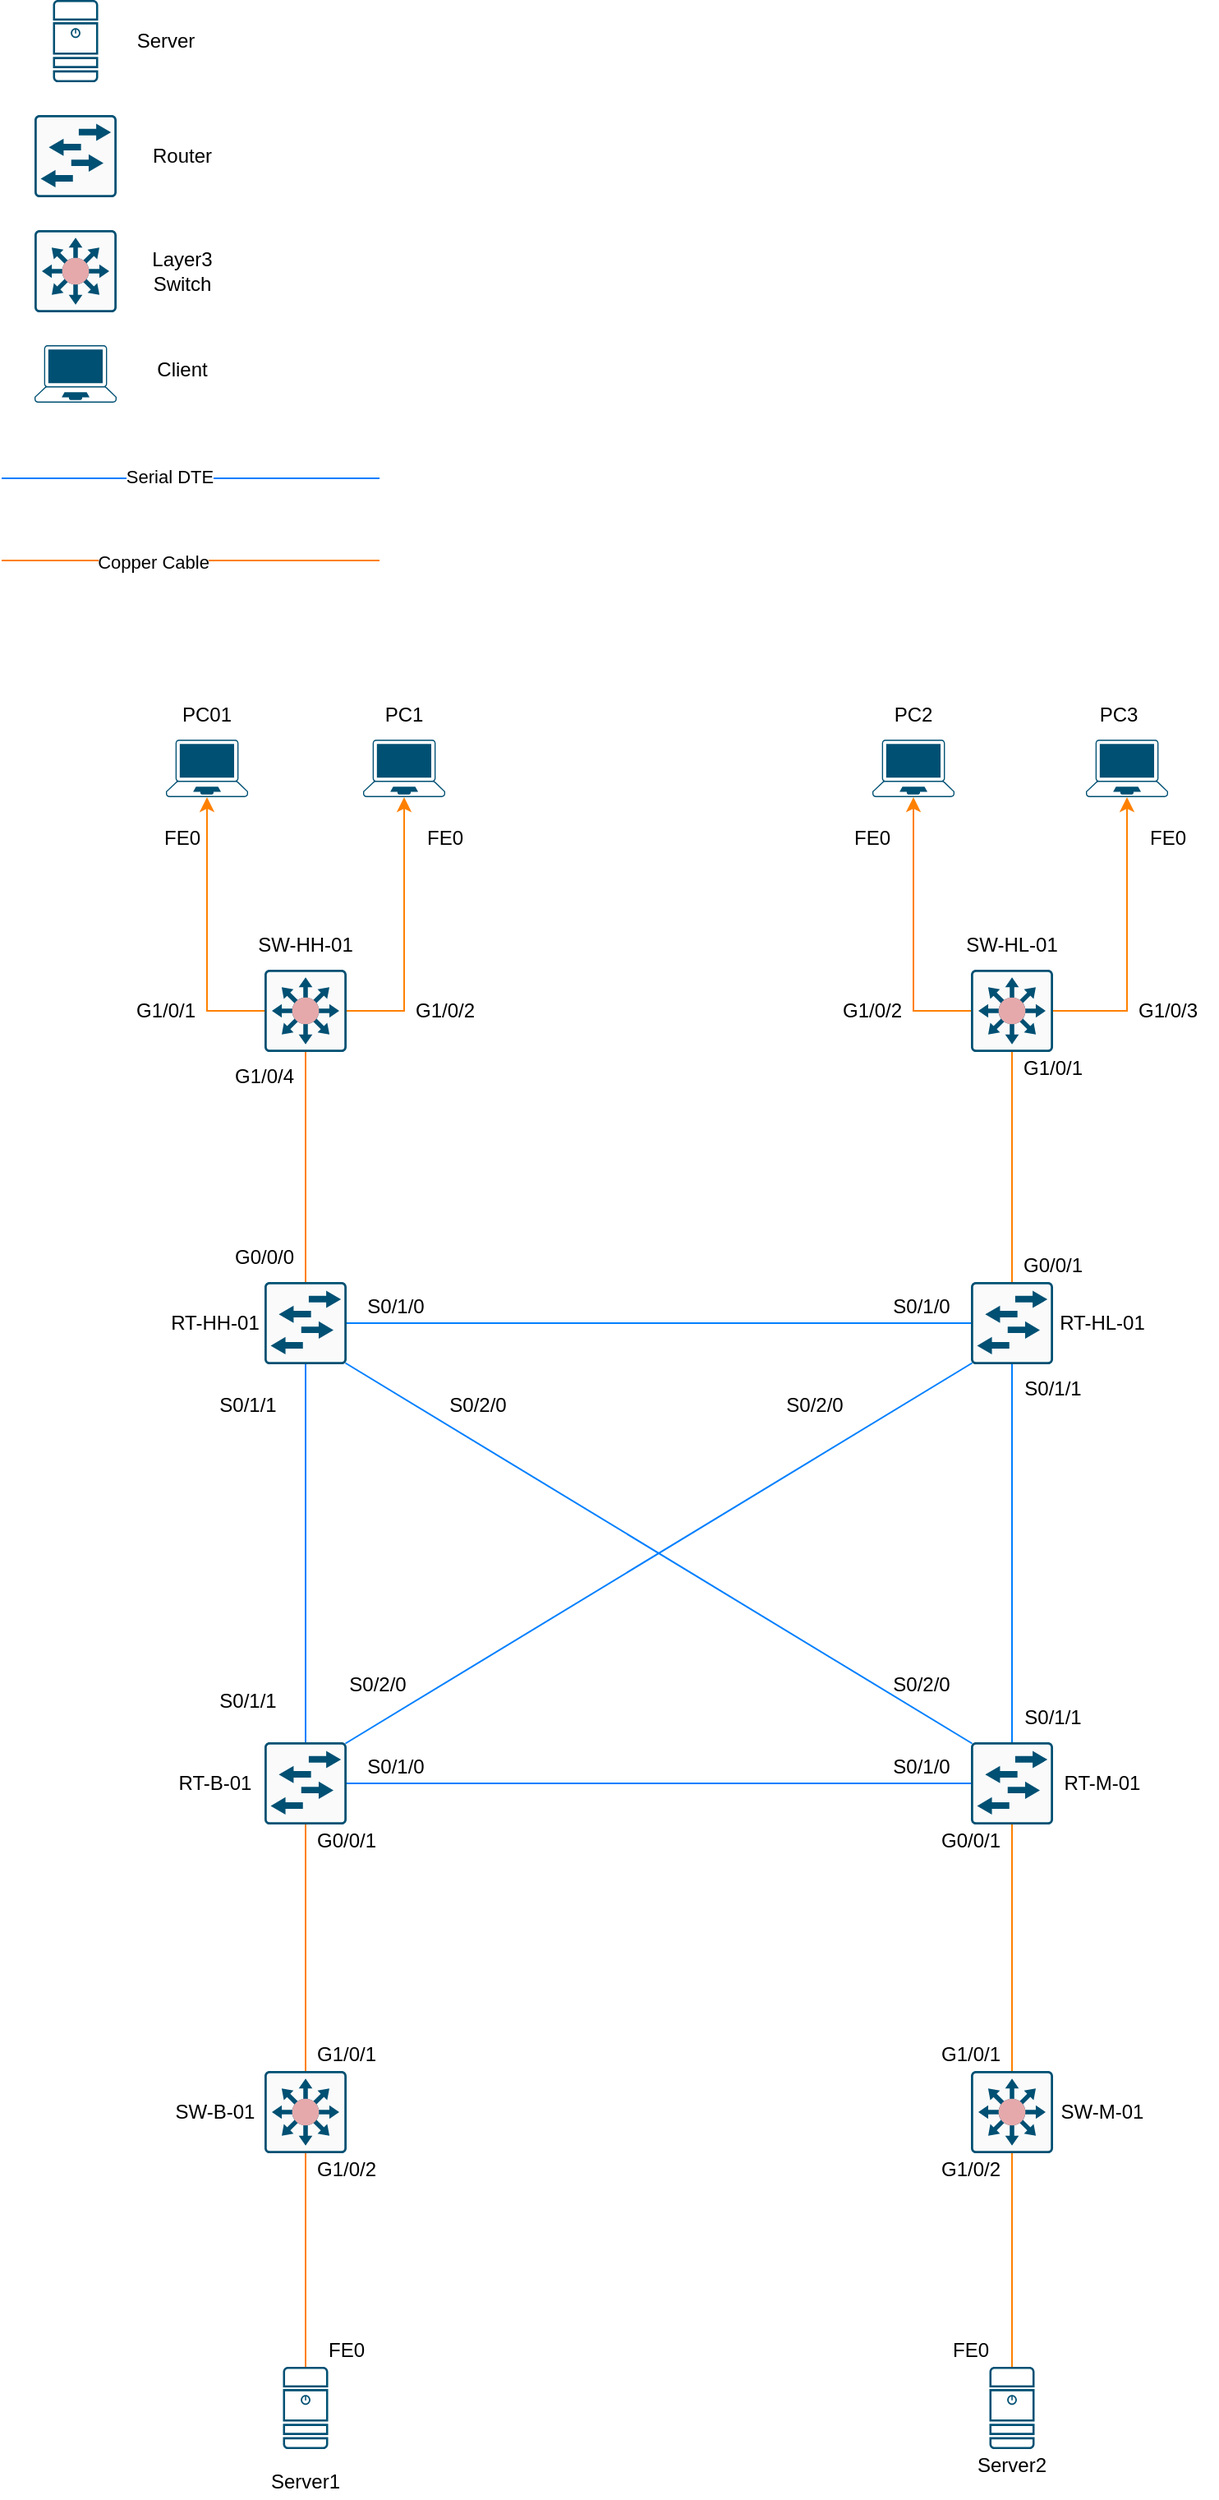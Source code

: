 <mxfile version="21.3.7" type="device">
  <diagram name="Seite-1" id="Xhqg9ZcXDDt7kS-vkwJu">
    <mxGraphModel dx="1311" dy="1949" grid="1" gridSize="10" guides="1" tooltips="1" connect="1" arrows="1" fold="1" page="1" pageScale="1" pageWidth="827" pageHeight="1169" math="0" shadow="0">
      <root>
        <mxCell id="0" />
        <mxCell id="1" parent="0" />
        <mxCell id="EgfTg6V53deHKeNQaNZQ-4" style="edgeStyle=orthogonalEdgeStyle;rounded=0;orthogonalLoop=1;jettySize=auto;html=1;entryX=0.5;entryY=1;entryDx=0;entryDy=0;entryPerimeter=0;strokeColor=#FF8000;" parent="1" source="EgfTg6V53deHKeNQaNZQ-1" target="EgfTg6V53deHKeNQaNZQ-2" edge="1">
          <mxGeometry relative="1" as="geometry" />
        </mxCell>
        <mxCell id="EgfTg6V53deHKeNQaNZQ-5" style="edgeStyle=orthogonalEdgeStyle;rounded=0;orthogonalLoop=1;jettySize=auto;html=1;entryX=0.5;entryY=1;entryDx=0;entryDy=0;entryPerimeter=0;strokeColor=#FF8000;" parent="1" source="EgfTg6V53deHKeNQaNZQ-1" target="EgfTg6V53deHKeNQaNZQ-3" edge="1">
          <mxGeometry relative="1" as="geometry" />
        </mxCell>
        <mxCell id="EgfTg6V53deHKeNQaNZQ-1" value="" style="sketch=0;points=[[0.015,0.015,0],[0.985,0.015,0],[0.985,0.985,0],[0.015,0.985,0],[0.25,0,0],[0.5,0,0],[0.75,0,0],[1,0.25,0],[1,0.5,0],[1,0.75,0],[0.75,1,0],[0.5,1,0],[0.25,1,0],[0,0.75,0],[0,0.5,0],[0,0.25,0]];verticalLabelPosition=bottom;html=1;verticalAlign=top;aspect=fixed;align=center;pointerEvents=1;shape=mxgraph.cisco19.rect;prIcon=secure_catalyst_switch_color2;fillColor=#FAFAFA;strokeColor=#005073;" parent="1" vertex="1">
          <mxGeometry x="160" y="190" width="50" height="50" as="geometry" />
        </mxCell>
        <mxCell id="EgfTg6V53deHKeNQaNZQ-2" value="" style="points=[[0.13,0.02,0],[0.5,0,0],[0.87,0.02,0],[0.885,0.4,0],[0.985,0.985,0],[0.5,1,0],[0.015,0.985,0],[0.115,0.4,0]];verticalLabelPosition=bottom;sketch=0;html=1;verticalAlign=top;aspect=fixed;align=center;pointerEvents=1;shape=mxgraph.cisco19.laptop;fillColor=#005073;strokeColor=none;" parent="1" vertex="1">
          <mxGeometry x="100" y="50" width="50" height="35" as="geometry" />
        </mxCell>
        <mxCell id="EgfTg6V53deHKeNQaNZQ-3" value="" style="points=[[0.13,0.02,0],[0.5,0,0],[0.87,0.02,0],[0.885,0.4,0],[0.985,0.985,0],[0.5,1,0],[0.015,0.985,0],[0.115,0.4,0]];verticalLabelPosition=bottom;sketch=0;html=1;verticalAlign=top;aspect=fixed;align=center;pointerEvents=1;shape=mxgraph.cisco19.laptop;fillColor=#005073;strokeColor=none;" parent="1" vertex="1">
          <mxGeometry x="220" y="50" width="50" height="35" as="geometry" />
        </mxCell>
        <mxCell id="EgfTg6V53deHKeNQaNZQ-6" value="" style="sketch=0;points=[[0.015,0.015,0],[0.985,0.015,0],[0.985,0.985,0],[0.015,0.985,0],[0.25,0,0],[0.5,0,0],[0.75,0,0],[1,0.25,0],[1,0.5,0],[1,0.75,0],[0.75,1,0],[0.5,1,0],[0.25,1,0],[0,0.75,0],[0,0.5,0],[0,0.25,0]];verticalLabelPosition=bottom;html=1;verticalAlign=top;aspect=fixed;align=center;pointerEvents=1;shape=mxgraph.cisco19.rect;prIcon=l2_switch;fillColor=#FAFAFA;strokeColor=#005073;" parent="1" vertex="1">
          <mxGeometry x="160" y="380" width="50" height="50" as="geometry" />
        </mxCell>
        <mxCell id="EgfTg6V53deHKeNQaNZQ-9" value="" style="sketch=0;points=[[0.015,0.015,0],[0.985,0.015,0],[0.985,0.985,0],[0.015,0.985,0],[0.25,0,0],[0.5,0,0],[0.75,0,0],[1,0.25,0],[1,0.5,0],[1,0.75,0],[0.75,1,0],[0.5,1,0],[0.25,1,0],[0,0.75,0],[0,0.5,0],[0,0.25,0]];verticalLabelPosition=bottom;html=1;verticalAlign=top;aspect=fixed;align=center;pointerEvents=1;shape=mxgraph.cisco19.rect;prIcon=l2_switch;fillColor=#FAFAFA;strokeColor=#005073;" parent="1" vertex="1">
          <mxGeometry x="590" y="380" width="50" height="50" as="geometry" />
        </mxCell>
        <mxCell id="EgfTg6V53deHKeNQaNZQ-10" value="" style="endArrow=none;html=1;rounded=0;entryX=0.5;entryY=1;entryDx=0;entryDy=0;entryPerimeter=0;exitX=0.5;exitY=0;exitDx=0;exitDy=0;exitPerimeter=0;strokeColor=#FF8000;" parent="1" source="EgfTg6V53deHKeNQaNZQ-6" target="EgfTg6V53deHKeNQaNZQ-1" edge="1">
          <mxGeometry width="50" height="50" relative="1" as="geometry">
            <mxPoint x="310" y="440" as="sourcePoint" />
            <mxPoint x="360" y="390" as="targetPoint" />
          </mxGeometry>
        </mxCell>
        <mxCell id="EgfTg6V53deHKeNQaNZQ-11" value="" style="endArrow=none;html=1;rounded=0;exitX=1;exitY=0.5;exitDx=0;exitDy=0;exitPerimeter=0;entryX=0;entryY=0.5;entryDx=0;entryDy=0;entryPerimeter=0;strokeColor=#007FFF;" parent="1" source="EgfTg6V53deHKeNQaNZQ-6" target="EgfTg6V53deHKeNQaNZQ-9" edge="1">
          <mxGeometry width="50" height="50" relative="1" as="geometry">
            <mxPoint x="310" y="440" as="sourcePoint" />
            <mxPoint x="360" y="390" as="targetPoint" />
          </mxGeometry>
        </mxCell>
        <mxCell id="EgfTg6V53deHKeNQaNZQ-12" value="" style="sketch=0;points=[[0.015,0.015,0],[0.985,0.015,0],[0.985,0.985,0],[0.015,0.985,0],[0.25,0,0],[0.5,0,0],[0.75,0,0],[1,0.25,0],[1,0.5,0],[1,0.75,0],[0.75,1,0],[0.5,1,0],[0.25,1,0],[0,0.75,0],[0,0.5,0],[0,0.25,0]];verticalLabelPosition=bottom;html=1;verticalAlign=top;aspect=fixed;align=center;pointerEvents=1;shape=mxgraph.cisco19.rect;prIcon=l2_switch;fillColor=#FAFAFA;strokeColor=#005073;" parent="1" vertex="1">
          <mxGeometry x="590" y="660" width="50" height="50" as="geometry" />
        </mxCell>
        <mxCell id="EgfTg6V53deHKeNQaNZQ-13" value="" style="endArrow=none;html=1;rounded=0;entryX=0.5;entryY=1;entryDx=0;entryDy=0;entryPerimeter=0;exitX=0.5;exitY=0;exitDx=0;exitDy=0;exitPerimeter=0;strokeColor=#007FFF;" parent="1" source="EgfTg6V53deHKeNQaNZQ-12" target="EgfTg6V53deHKeNQaNZQ-9" edge="1">
          <mxGeometry width="50" height="50" relative="1" as="geometry">
            <mxPoint x="310" y="500" as="sourcePoint" />
            <mxPoint x="360" y="450" as="targetPoint" />
          </mxGeometry>
        </mxCell>
        <mxCell id="EgfTg6V53deHKeNQaNZQ-14" style="edgeStyle=orthogonalEdgeStyle;rounded=0;orthogonalLoop=1;jettySize=auto;html=1;entryX=0.5;entryY=1;entryDx=0;entryDy=0;entryPerimeter=0;strokeColor=#FF8000;" parent="1" source="EgfTg6V53deHKeNQaNZQ-16" target="EgfTg6V53deHKeNQaNZQ-17" edge="1">
          <mxGeometry relative="1" as="geometry" />
        </mxCell>
        <mxCell id="EgfTg6V53deHKeNQaNZQ-15" style="edgeStyle=orthogonalEdgeStyle;rounded=0;orthogonalLoop=1;jettySize=auto;html=1;entryX=0.5;entryY=1;entryDx=0;entryDy=0;entryPerimeter=0;strokeColor=#FF8000;" parent="1" source="EgfTg6V53deHKeNQaNZQ-16" target="EgfTg6V53deHKeNQaNZQ-18" edge="1">
          <mxGeometry relative="1" as="geometry" />
        </mxCell>
        <mxCell id="EgfTg6V53deHKeNQaNZQ-16" value="" style="sketch=0;points=[[0.015,0.015,0],[0.985,0.015,0],[0.985,0.985,0],[0.015,0.985,0],[0.25,0,0],[0.5,0,0],[0.75,0,0],[1,0.25,0],[1,0.5,0],[1,0.75,0],[0.75,1,0],[0.5,1,0],[0.25,1,0],[0,0.75,0],[0,0.5,0],[0,0.25,0]];verticalLabelPosition=bottom;html=1;verticalAlign=top;aspect=fixed;align=center;pointerEvents=1;shape=mxgraph.cisco19.rect;prIcon=secure_catalyst_switch_color2;fillColor=#FAFAFA;strokeColor=#005073;" parent="1" vertex="1">
          <mxGeometry x="590" y="190" width="50" height="50" as="geometry" />
        </mxCell>
        <mxCell id="EgfTg6V53deHKeNQaNZQ-17" value="" style="points=[[0.13,0.02,0],[0.5,0,0],[0.87,0.02,0],[0.885,0.4,0],[0.985,0.985,0],[0.5,1,0],[0.015,0.985,0],[0.115,0.4,0]];verticalLabelPosition=bottom;sketch=0;html=1;verticalAlign=top;aspect=fixed;align=center;pointerEvents=1;shape=mxgraph.cisco19.laptop;fillColor=#005073;strokeColor=none;" parent="1" vertex="1">
          <mxGeometry x="530" y="50" width="50" height="35" as="geometry" />
        </mxCell>
        <mxCell id="EgfTg6V53deHKeNQaNZQ-18" value="" style="points=[[0.13,0.02,0],[0.5,0,0],[0.87,0.02,0],[0.885,0.4,0],[0.985,0.985,0],[0.5,1,0],[0.015,0.985,0],[0.115,0.4,0]];verticalLabelPosition=bottom;sketch=0;html=1;verticalAlign=top;aspect=fixed;align=center;pointerEvents=1;shape=mxgraph.cisco19.laptop;fillColor=#005073;strokeColor=none;" parent="1" vertex="1">
          <mxGeometry x="660" y="50" width="50" height="35" as="geometry" />
        </mxCell>
        <mxCell id="EgfTg6V53deHKeNQaNZQ-19" value="" style="endArrow=none;html=1;rounded=0;entryX=0.5;entryY=1;entryDx=0;entryDy=0;entryPerimeter=0;exitX=0.5;exitY=0;exitDx=0;exitDy=0;exitPerimeter=0;strokeColor=#FF8000;" parent="1" target="EgfTg6V53deHKeNQaNZQ-16" edge="1">
          <mxGeometry width="50" height="50" relative="1" as="geometry">
            <mxPoint x="615" y="380" as="sourcePoint" />
            <mxPoint x="790" y="390" as="targetPoint" />
          </mxGeometry>
        </mxCell>
        <mxCell id="EgfTg6V53deHKeNQaNZQ-20" value="" style="sketch=0;points=[[0.015,0.015,0],[0.985,0.015,0],[0.985,0.985,0],[0.015,0.985,0],[0.25,0,0],[0.5,0,0],[0.75,0,0],[1,0.25,0],[1,0.5,0],[1,0.75,0],[0.75,1,0],[0.5,1,0],[0.25,1,0],[0,0.75,0],[0,0.5,0],[0,0.25,0]];verticalLabelPosition=bottom;html=1;verticalAlign=top;aspect=fixed;align=center;pointerEvents=1;shape=mxgraph.cisco19.rect;prIcon=l2_switch;fillColor=#FAFAFA;strokeColor=#005073;" parent="1" vertex="1">
          <mxGeometry x="160" y="660" width="50" height="50" as="geometry" />
        </mxCell>
        <mxCell id="EgfTg6V53deHKeNQaNZQ-21" value="" style="endArrow=none;html=1;rounded=0;entryX=0.5;entryY=1;entryDx=0;entryDy=0;entryPerimeter=0;exitX=0.5;exitY=0;exitDx=0;exitDy=0;exitPerimeter=0;strokeColor=#007FFF;" parent="1" source="EgfTg6V53deHKeNQaNZQ-20" target="EgfTg6V53deHKeNQaNZQ-6" edge="1">
          <mxGeometry width="50" height="50" relative="1" as="geometry">
            <mxPoint x="420" y="570" as="sourcePoint" />
            <mxPoint x="470" y="520" as="targetPoint" />
          </mxGeometry>
        </mxCell>
        <mxCell id="EgfTg6V53deHKeNQaNZQ-22" value="" style="endArrow=none;html=1;rounded=0;exitX=1;exitY=0.5;exitDx=0;exitDy=0;exitPerimeter=0;entryX=0;entryY=0.5;entryDx=0;entryDy=0;entryPerimeter=0;strokeColor=#007FFF;" parent="1" source="EgfTg6V53deHKeNQaNZQ-20" target="EgfTg6V53deHKeNQaNZQ-12" edge="1">
          <mxGeometry width="50" height="50" relative="1" as="geometry">
            <mxPoint x="420" y="570" as="sourcePoint" />
            <mxPoint x="470" y="520" as="targetPoint" />
          </mxGeometry>
        </mxCell>
        <mxCell id="EgfTg6V53deHKeNQaNZQ-23" value="" style="sketch=0;points=[[0.015,0.015,0],[0.985,0.015,0],[0.985,0.985,0],[0.015,0.985,0],[0.25,0,0],[0.5,0,0],[0.75,0,0],[1,0.25,0],[1,0.5,0],[1,0.75,0],[0.75,1,0],[0.5,1,0],[0.25,1,0],[0,0.75,0],[0,0.5,0],[0,0.25,0]];verticalLabelPosition=bottom;html=1;verticalAlign=top;aspect=fixed;align=center;pointerEvents=1;shape=mxgraph.cisco19.rect;prIcon=secure_catalyst_switch_color2;fillColor=#FAFAFA;strokeColor=#005073;" parent="1" vertex="1">
          <mxGeometry x="590" y="860" width="50" height="50" as="geometry" />
        </mxCell>
        <mxCell id="EgfTg6V53deHKeNQaNZQ-24" value="" style="sketch=0;points=[[0.015,0.015,0],[0.985,0.015,0],[0.985,0.985,0],[0.015,0.985,0],[0.25,0,0],[0.5,0,0],[0.75,0,0],[1,0.25,0],[1,0.5,0],[1,0.75,0],[0.75,1,0],[0.5,1,0],[0.25,1,0],[0,0.75,0],[0,0.5,0],[0,0.25,0]];verticalLabelPosition=bottom;html=1;verticalAlign=top;aspect=fixed;align=center;pointerEvents=1;shape=mxgraph.cisco19.rect;prIcon=secure_catalyst_switch_color2;fillColor=#FAFAFA;strokeColor=#005073;" parent="1" vertex="1">
          <mxGeometry x="160" y="860" width="50" height="50" as="geometry" />
        </mxCell>
        <mxCell id="EgfTg6V53deHKeNQaNZQ-25" value="" style="endArrow=none;html=1;rounded=0;entryX=0.5;entryY=0;entryDx=0;entryDy=0;entryPerimeter=0;exitX=0.5;exitY=1;exitDx=0;exitDy=0;exitPerimeter=0;fillColor=#FF9933;strokeColor=#FF8000;" parent="1" source="EgfTg6V53deHKeNQaNZQ-20" target="EgfTg6V53deHKeNQaNZQ-24" edge="1">
          <mxGeometry width="50" height="50" relative="1" as="geometry">
            <mxPoint x="195" y="670" as="sourcePoint" />
            <mxPoint x="195" y="440" as="targetPoint" />
          </mxGeometry>
        </mxCell>
        <mxCell id="EgfTg6V53deHKeNQaNZQ-26" value="" style="endArrow=none;html=1;rounded=0;entryX=0.5;entryY=0;entryDx=0;entryDy=0;entryPerimeter=0;exitX=0.5;exitY=1;exitDx=0;exitDy=0;exitPerimeter=0;strokeColor=#FF8000;" parent="1" source="EgfTg6V53deHKeNQaNZQ-12" target="EgfTg6V53deHKeNQaNZQ-23" edge="1">
          <mxGeometry width="50" height="50" relative="1" as="geometry">
            <mxPoint x="614.5" y="720" as="sourcePoint" />
            <mxPoint x="614.5" y="800" as="targetPoint" />
          </mxGeometry>
        </mxCell>
        <mxCell id="EgfTg6V53deHKeNQaNZQ-27" value="" style="sketch=0;points=[[0.015,0.015,0],[0.985,0.015,0],[0.985,0.985,0],[0.015,0.985,0],[0.25,0,0],[0.5,0,0],[0.75,0,0],[1,0.25,0],[1,0.5,0],[1,0.75,0],[0.75,1,0],[0.5,1,0],[0.25,1,0],[0,0.75,0],[0,0.5,0],[0,0.25,0]];verticalLabelPosition=bottom;html=1;verticalAlign=top;aspect=fixed;align=center;pointerEvents=1;shape=mxgraph.cisco19.server;fillColor=#005073;strokeColor=none;" parent="1" vertex="1">
          <mxGeometry x="171.25" y="1040" width="27.5" height="50" as="geometry" />
        </mxCell>
        <mxCell id="EgfTg6V53deHKeNQaNZQ-28" value="" style="sketch=0;points=[[0.015,0.015,0],[0.985,0.015,0],[0.985,0.985,0],[0.015,0.985,0],[0.25,0,0],[0.5,0,0],[0.75,0,0],[1,0.25,0],[1,0.5,0],[1,0.75,0],[0.75,1,0],[0.5,1,0],[0.25,1,0],[0,0.75,0],[0,0.5,0],[0,0.25,0]];verticalLabelPosition=bottom;html=1;verticalAlign=top;aspect=fixed;align=center;pointerEvents=1;shape=mxgraph.cisco19.server;fillColor=#005073;strokeColor=none;" parent="1" vertex="1">
          <mxGeometry x="601.25" y="1040" width="27.5" height="50" as="geometry" />
        </mxCell>
        <mxCell id="EgfTg6V53deHKeNQaNZQ-29" value="" style="endArrow=none;html=1;rounded=0;exitX=0.5;exitY=1;exitDx=0;exitDy=0;exitPerimeter=0;entryX=0.5;entryY=0;entryDx=0;entryDy=0;entryPerimeter=0;strokeColor=#FF8000;" parent="1" source="EgfTg6V53deHKeNQaNZQ-24" target="EgfTg6V53deHKeNQaNZQ-27" edge="1">
          <mxGeometry width="50" height="50" relative="1" as="geometry">
            <mxPoint x="440" y="720" as="sourcePoint" />
            <mxPoint x="490" y="670" as="targetPoint" />
          </mxGeometry>
        </mxCell>
        <mxCell id="EgfTg6V53deHKeNQaNZQ-30" value="" style="endArrow=none;html=1;rounded=0;entryX=0.5;entryY=1;entryDx=0;entryDy=0;entryPerimeter=0;exitX=0.5;exitY=0;exitDx=0;exitDy=0;exitPerimeter=0;strokeColor=#FF8000;" parent="1" source="EgfTg6V53deHKeNQaNZQ-28" target="EgfTg6V53deHKeNQaNZQ-23" edge="1">
          <mxGeometry width="50" height="50" relative="1" as="geometry">
            <mxPoint x="440" y="720" as="sourcePoint" />
            <mxPoint x="490" y="670" as="targetPoint" />
          </mxGeometry>
        </mxCell>
        <mxCell id="EgfTg6V53deHKeNQaNZQ-31" value="" style="endArrow=none;html=1;rounded=0;exitX=0.985;exitY=0.015;exitDx=0;exitDy=0;exitPerimeter=0;entryX=0.015;entryY=0.985;entryDx=0;entryDy=0;entryPerimeter=0;strokeColor=#007FFF;" parent="1" source="EgfTg6V53deHKeNQaNZQ-20" target="EgfTg6V53deHKeNQaNZQ-9" edge="1">
          <mxGeometry width="50" height="50" relative="1" as="geometry">
            <mxPoint x="440" y="540" as="sourcePoint" />
            <mxPoint x="490" y="490" as="targetPoint" />
          </mxGeometry>
        </mxCell>
        <mxCell id="EgfTg6V53deHKeNQaNZQ-32" value="" style="endArrow=none;html=1;rounded=0;entryX=0.985;entryY=0.985;entryDx=0;entryDy=0;entryPerimeter=0;exitX=0.015;exitY=0.015;exitDx=0;exitDy=0;exitPerimeter=0;strokeColor=#007FFF;" parent="1" source="EgfTg6V53deHKeNQaNZQ-12" target="EgfTg6V53deHKeNQaNZQ-6" edge="1">
          <mxGeometry width="50" height="50" relative="1" as="geometry">
            <mxPoint x="440" y="540" as="sourcePoint" />
            <mxPoint x="490" y="490" as="targetPoint" />
          </mxGeometry>
        </mxCell>
        <mxCell id="EgfTg6V53deHKeNQaNZQ-35" value="" style="endArrow=none;html=1;rounded=0;entryX=0;entryY=0.5;entryDx=0;entryDy=0;entryPerimeter=0;strokeColor=#007FFF;" parent="1" edge="1">
          <mxGeometry width="50" height="50" relative="1" as="geometry">
            <mxPoint y="-109" as="sourcePoint" />
            <mxPoint x="230" y="-109" as="targetPoint" />
          </mxGeometry>
        </mxCell>
        <mxCell id="EgfTg6V53deHKeNQaNZQ-37" value="Serial DTE" style="edgeLabel;html=1;align=center;verticalAlign=middle;resizable=0;points=[];" parent="EgfTg6V53deHKeNQaNZQ-35" vertex="1" connectable="0">
          <mxGeometry x="-0.119" y="1" relative="1" as="geometry">
            <mxPoint as="offset" />
          </mxGeometry>
        </mxCell>
        <mxCell id="EgfTg6V53deHKeNQaNZQ-36" value="" style="endArrow=none;html=1;rounded=0;strokeColor=#FF8000;" parent="1" edge="1">
          <mxGeometry width="50" height="50" relative="1" as="geometry">
            <mxPoint x="230" y="-59" as="sourcePoint" />
            <mxPoint y="-59" as="targetPoint" />
          </mxGeometry>
        </mxCell>
        <mxCell id="EgfTg6V53deHKeNQaNZQ-38" value="Copper Cable" style="edgeLabel;html=1;align=center;verticalAlign=middle;resizable=0;points=[];" parent="EgfTg6V53deHKeNQaNZQ-36" vertex="1" connectable="0">
          <mxGeometry x="0.206" y="1" relative="1" as="geometry">
            <mxPoint as="offset" />
          </mxGeometry>
        </mxCell>
        <mxCell id="EgfTg6V53deHKeNQaNZQ-39" value="PC01" style="text;html=1;strokeColor=none;fillColor=none;align=center;verticalAlign=middle;whiteSpace=wrap;rounded=0;" parent="1" vertex="1">
          <mxGeometry x="95" y="20" width="60" height="30" as="geometry" />
        </mxCell>
        <mxCell id="EgfTg6V53deHKeNQaNZQ-40" value="PC1" style="text;html=1;strokeColor=none;fillColor=none;align=center;verticalAlign=middle;whiteSpace=wrap;rounded=0;" parent="1" vertex="1">
          <mxGeometry x="215" y="20" width="60" height="30" as="geometry" />
        </mxCell>
        <mxCell id="EgfTg6V53deHKeNQaNZQ-41" value="PC2" style="text;html=1;strokeColor=none;fillColor=none;align=center;verticalAlign=middle;whiteSpace=wrap;rounded=0;" parent="1" vertex="1">
          <mxGeometry x="525" y="20" width="60" height="30" as="geometry" />
        </mxCell>
        <mxCell id="EgfTg6V53deHKeNQaNZQ-42" value="PC3" style="text;html=1;strokeColor=none;fillColor=none;align=center;verticalAlign=middle;whiteSpace=wrap;rounded=0;" parent="1" vertex="1">
          <mxGeometry x="650" y="20" width="60" height="30" as="geometry" />
        </mxCell>
        <mxCell id="EgfTg6V53deHKeNQaNZQ-43" value="RT-HH-01" style="text;html=1;strokeColor=none;fillColor=none;align=center;verticalAlign=middle;whiteSpace=wrap;rounded=0;" parent="1" vertex="1">
          <mxGeometry x="100" y="390" width="60" height="30" as="geometry" />
        </mxCell>
        <mxCell id="EgfTg6V53deHKeNQaNZQ-44" value="RT-HL-01" style="text;html=1;strokeColor=none;fillColor=none;align=center;verticalAlign=middle;whiteSpace=wrap;rounded=0;" parent="1" vertex="1">
          <mxGeometry x="640" y="390" width="60" height="30" as="geometry" />
        </mxCell>
        <mxCell id="EgfTg6V53deHKeNQaNZQ-45" value="RT-M-01" style="text;html=1;strokeColor=none;fillColor=none;align=center;verticalAlign=middle;whiteSpace=wrap;rounded=0;" parent="1" vertex="1">
          <mxGeometry x="640" y="670" width="60" height="30" as="geometry" />
        </mxCell>
        <mxCell id="EgfTg6V53deHKeNQaNZQ-46" value="RT-B-01" style="text;html=1;strokeColor=none;fillColor=none;align=center;verticalAlign=middle;whiteSpace=wrap;rounded=0;" parent="1" vertex="1">
          <mxGeometry x="100" y="670" width="60" height="30" as="geometry" />
        </mxCell>
        <mxCell id="EgfTg6V53deHKeNQaNZQ-47" value="SW-B-01" style="text;html=1;strokeColor=none;fillColor=none;align=center;verticalAlign=middle;whiteSpace=wrap;rounded=0;" parent="1" vertex="1">
          <mxGeometry x="100" y="870" width="60" height="30" as="geometry" />
        </mxCell>
        <mxCell id="EgfTg6V53deHKeNQaNZQ-48" value="SW-M-01" style="text;html=1;strokeColor=none;fillColor=none;align=center;verticalAlign=middle;whiteSpace=wrap;rounded=0;" parent="1" vertex="1">
          <mxGeometry x="640" y="870" width="60" height="30" as="geometry" />
        </mxCell>
        <mxCell id="EgfTg6V53deHKeNQaNZQ-49" value="SW-HL-01" style="text;html=1;strokeColor=none;fillColor=none;align=center;verticalAlign=middle;whiteSpace=wrap;rounded=0;" parent="1" vertex="1">
          <mxGeometry x="585" y="160" width="60" height="30" as="geometry" />
        </mxCell>
        <mxCell id="EgfTg6V53deHKeNQaNZQ-50" value="SW-HH-01" style="text;html=1;strokeColor=none;fillColor=none;align=center;verticalAlign=middle;whiteSpace=wrap;rounded=0;" parent="1" vertex="1">
          <mxGeometry x="155" y="160" width="60" height="30" as="geometry" />
        </mxCell>
        <mxCell id="pukCJ-5UD5QaVe81zB0B-1" value="FE0" style="text;html=1;strokeColor=none;fillColor=none;align=center;verticalAlign=middle;whiteSpace=wrap;rounded=0;" vertex="1" parent="1">
          <mxGeometry x="80" y="95" width="60" height="30" as="geometry" />
        </mxCell>
        <mxCell id="pukCJ-5UD5QaVe81zB0B-2" value="FE0" style="text;html=1;strokeColor=none;fillColor=none;align=center;verticalAlign=middle;whiteSpace=wrap;rounded=0;" vertex="1" parent="1">
          <mxGeometry x="240" y="95" width="60" height="30" as="geometry" />
        </mxCell>
        <mxCell id="pukCJ-5UD5QaVe81zB0B-3" value="G1/0/1" style="text;html=1;strokeColor=none;fillColor=none;align=center;verticalAlign=middle;whiteSpace=wrap;rounded=0;" vertex="1" parent="1">
          <mxGeometry x="70" y="200" width="60" height="30" as="geometry" />
        </mxCell>
        <mxCell id="pukCJ-5UD5QaVe81zB0B-4" value="G1/0/2" style="text;html=1;strokeColor=none;fillColor=none;align=center;verticalAlign=middle;whiteSpace=wrap;rounded=0;" vertex="1" parent="1">
          <mxGeometry x="240" y="200" width="60" height="30" as="geometry" />
        </mxCell>
        <mxCell id="pukCJ-5UD5QaVe81zB0B-5" value="G1/0/4" style="text;html=1;strokeColor=none;fillColor=none;align=center;verticalAlign=middle;whiteSpace=wrap;rounded=0;" vertex="1" parent="1">
          <mxGeometry x="130" y="240" width="60" height="30" as="geometry" />
        </mxCell>
        <mxCell id="pukCJ-5UD5QaVe81zB0B-6" value="G0/0/0" style="text;html=1;strokeColor=none;fillColor=none;align=center;verticalAlign=middle;whiteSpace=wrap;rounded=0;" vertex="1" parent="1">
          <mxGeometry x="130" y="350" width="60" height="30" as="geometry" />
        </mxCell>
        <mxCell id="pukCJ-5UD5QaVe81zB0B-7" value="S0/1/0" style="text;html=1;strokeColor=none;fillColor=none;align=center;verticalAlign=middle;whiteSpace=wrap;rounded=0;" vertex="1" parent="1">
          <mxGeometry x="210" y="380" width="60" height="30" as="geometry" />
        </mxCell>
        <mxCell id="pukCJ-5UD5QaVe81zB0B-8" value="S0/1/0" style="text;html=1;strokeColor=none;fillColor=none;align=center;verticalAlign=middle;whiteSpace=wrap;rounded=0;" vertex="1" parent="1">
          <mxGeometry x="530" y="380" width="60" height="30" as="geometry" />
        </mxCell>
        <mxCell id="pukCJ-5UD5QaVe81zB0B-10" value="S0/1/1" style="text;html=1;strokeColor=none;fillColor=none;align=center;verticalAlign=middle;whiteSpace=wrap;rounded=0;" vertex="1" parent="1">
          <mxGeometry x="120" y="440" width="60" height="30" as="geometry" />
        </mxCell>
        <mxCell id="pukCJ-5UD5QaVe81zB0B-11" value="S0/1/1" style="text;html=1;strokeColor=none;fillColor=none;align=center;verticalAlign=middle;whiteSpace=wrap;rounded=0;" vertex="1" parent="1">
          <mxGeometry x="120" y="620" width="60" height="30" as="geometry" />
        </mxCell>
        <mxCell id="pukCJ-5UD5QaVe81zB0B-12" value="S0/2/0" style="text;html=1;strokeColor=none;fillColor=none;align=center;verticalAlign=middle;whiteSpace=wrap;rounded=0;" vertex="1" parent="1">
          <mxGeometry x="260" y="440" width="60" height="30" as="geometry" />
        </mxCell>
        <mxCell id="pukCJ-5UD5QaVe81zB0B-13" value="S0/2/0" style="text;html=1;strokeColor=none;fillColor=none;align=center;verticalAlign=middle;whiteSpace=wrap;rounded=0;" vertex="1" parent="1">
          <mxGeometry x="530" y="610" width="60" height="30" as="geometry" />
        </mxCell>
        <mxCell id="pukCJ-5UD5QaVe81zB0B-14" value="S0/1/1" style="text;html=1;strokeColor=none;fillColor=none;align=center;verticalAlign=middle;whiteSpace=wrap;rounded=0;" vertex="1" parent="1">
          <mxGeometry x="610" y="430" width="60" height="30" as="geometry" />
        </mxCell>
        <mxCell id="pukCJ-5UD5QaVe81zB0B-15" value="S0/1/1" style="text;html=1;strokeColor=none;fillColor=none;align=center;verticalAlign=middle;whiteSpace=wrap;rounded=0;" vertex="1" parent="1">
          <mxGeometry x="610" y="630" width="60" height="30" as="geometry" />
        </mxCell>
        <mxCell id="pukCJ-5UD5QaVe81zB0B-16" value="S0/1/0" style="text;html=1;strokeColor=none;fillColor=none;align=center;verticalAlign=middle;whiteSpace=wrap;rounded=0;" vertex="1" parent="1">
          <mxGeometry x="530" y="660" width="60" height="30" as="geometry" />
        </mxCell>
        <mxCell id="pukCJ-5UD5QaVe81zB0B-17" value="S0/1/0" style="text;html=1;strokeColor=none;fillColor=none;align=center;verticalAlign=middle;whiteSpace=wrap;rounded=0;" vertex="1" parent="1">
          <mxGeometry x="210" y="660" width="60" height="30" as="geometry" />
        </mxCell>
        <mxCell id="pukCJ-5UD5QaVe81zB0B-18" value="S0/2/0" style="text;html=1;strokeColor=none;fillColor=none;align=center;verticalAlign=middle;whiteSpace=wrap;rounded=0;" vertex="1" parent="1">
          <mxGeometry x="465" y="440" width="60" height="30" as="geometry" />
        </mxCell>
        <mxCell id="pukCJ-5UD5QaVe81zB0B-19" value="S0/2/0" style="text;html=1;strokeColor=none;fillColor=none;align=center;verticalAlign=middle;whiteSpace=wrap;rounded=0;" vertex="1" parent="1">
          <mxGeometry x="198.75" y="610" width="60" height="30" as="geometry" />
        </mxCell>
        <mxCell id="pukCJ-5UD5QaVe81zB0B-20" value="G0/0/1" style="text;html=1;strokeColor=none;fillColor=none;align=center;verticalAlign=middle;whiteSpace=wrap;rounded=0;" vertex="1" parent="1">
          <mxGeometry x="610" y="360" width="60" height="20" as="geometry" />
        </mxCell>
        <mxCell id="pukCJ-5UD5QaVe81zB0B-21" value="G1/0/1" style="text;html=1;strokeColor=none;fillColor=none;align=center;verticalAlign=middle;whiteSpace=wrap;rounded=0;" vertex="1" parent="1">
          <mxGeometry x="610" y="240" width="60" height="20" as="geometry" />
        </mxCell>
        <mxCell id="pukCJ-5UD5QaVe81zB0B-22" value="G1/0/2" style="text;html=1;strokeColor=none;fillColor=none;align=center;verticalAlign=middle;whiteSpace=wrap;rounded=0;" vertex="1" parent="1">
          <mxGeometry x="500" y="205" width="60" height="20" as="geometry" />
        </mxCell>
        <mxCell id="pukCJ-5UD5QaVe81zB0B-23" value="FE0" style="text;html=1;strokeColor=none;fillColor=none;align=center;verticalAlign=middle;whiteSpace=wrap;rounded=0;" vertex="1" parent="1">
          <mxGeometry x="500" y="100" width="60" height="20" as="geometry" />
        </mxCell>
        <mxCell id="pukCJ-5UD5QaVe81zB0B-24" value="FE0" style="text;html=1;strokeColor=none;fillColor=none;align=center;verticalAlign=middle;whiteSpace=wrap;rounded=0;" vertex="1" parent="1">
          <mxGeometry x="680" y="100" width="60" height="20" as="geometry" />
        </mxCell>
        <mxCell id="pukCJ-5UD5QaVe81zB0B-25" value="G1/0/3" style="text;html=1;strokeColor=none;fillColor=none;align=center;verticalAlign=middle;whiteSpace=wrap;rounded=0;" vertex="1" parent="1">
          <mxGeometry x="680" y="205" width="60" height="20" as="geometry" />
        </mxCell>
        <mxCell id="pukCJ-5UD5QaVe81zB0B-26" value="G0/0/1" style="text;html=1;strokeColor=none;fillColor=none;align=center;verticalAlign=middle;whiteSpace=wrap;rounded=0;" vertex="1" parent="1">
          <mxGeometry x="560" y="710" width="60" height="20" as="geometry" />
        </mxCell>
        <mxCell id="pukCJ-5UD5QaVe81zB0B-27" value="G1/0/1" style="text;html=1;strokeColor=none;fillColor=none;align=center;verticalAlign=middle;whiteSpace=wrap;rounded=0;" vertex="1" parent="1">
          <mxGeometry x="560" y="840" width="60" height="20" as="geometry" />
        </mxCell>
        <mxCell id="pukCJ-5UD5QaVe81zB0B-28" value="G1/0/2" style="text;html=1;strokeColor=none;fillColor=none;align=center;verticalAlign=middle;whiteSpace=wrap;rounded=0;" vertex="1" parent="1">
          <mxGeometry x="560" y="910" width="60" height="20" as="geometry" />
        </mxCell>
        <mxCell id="pukCJ-5UD5QaVe81zB0B-29" value="FE0" style="text;html=1;strokeColor=none;fillColor=none;align=center;verticalAlign=middle;whiteSpace=wrap;rounded=0;" vertex="1" parent="1">
          <mxGeometry x="560" y="1020" width="60" height="20" as="geometry" />
        </mxCell>
        <mxCell id="pukCJ-5UD5QaVe81zB0B-30" value="FE0" style="text;html=1;strokeColor=none;fillColor=none;align=center;verticalAlign=middle;whiteSpace=wrap;rounded=0;" vertex="1" parent="1">
          <mxGeometry x="180" y="1020" width="60" height="20" as="geometry" />
        </mxCell>
        <mxCell id="pukCJ-5UD5QaVe81zB0B-31" value="G0/0/1" style="text;html=1;strokeColor=none;fillColor=none;align=center;verticalAlign=middle;whiteSpace=wrap;rounded=0;" vertex="1" parent="1">
          <mxGeometry x="180" y="710" width="60" height="20" as="geometry" />
        </mxCell>
        <mxCell id="pukCJ-5UD5QaVe81zB0B-32" value="G1/0/1" style="text;html=1;strokeColor=none;fillColor=none;align=center;verticalAlign=middle;whiteSpace=wrap;rounded=0;" vertex="1" parent="1">
          <mxGeometry x="180" y="840" width="60" height="20" as="geometry" />
        </mxCell>
        <mxCell id="pukCJ-5UD5QaVe81zB0B-33" value="G1/0/2" style="text;html=1;strokeColor=none;fillColor=none;align=center;verticalAlign=middle;whiteSpace=wrap;rounded=0;" vertex="1" parent="1">
          <mxGeometry x="180" y="910" width="60" height="20" as="geometry" />
        </mxCell>
        <mxCell id="pukCJ-5UD5QaVe81zB0B-34" value="Server1" style="text;html=1;strokeColor=none;fillColor=none;align=center;verticalAlign=middle;whiteSpace=wrap;rounded=0;" vertex="1" parent="1">
          <mxGeometry x="155" y="1100" width="60" height="20" as="geometry" />
        </mxCell>
        <mxCell id="pukCJ-5UD5QaVe81zB0B-35" value="Server2" style="text;html=1;strokeColor=none;fillColor=none;align=center;verticalAlign=middle;whiteSpace=wrap;rounded=0;" vertex="1" parent="1">
          <mxGeometry x="585" y="1090" width="60" height="20" as="geometry" />
        </mxCell>
        <mxCell id="pukCJ-5UD5QaVe81zB0B-36" value="" style="points=[[0.13,0.02,0],[0.5,0,0],[0.87,0.02,0],[0.885,0.4,0],[0.985,0.985,0],[0.5,1,0],[0.015,0.985,0],[0.115,0.4,0]];verticalLabelPosition=bottom;sketch=0;html=1;verticalAlign=top;aspect=fixed;align=center;pointerEvents=1;shape=mxgraph.cisco19.laptop;fillColor=#005073;strokeColor=none;" vertex="1" parent="1">
          <mxGeometry x="20" y="-190" width="50" height="35" as="geometry" />
        </mxCell>
        <mxCell id="pukCJ-5UD5QaVe81zB0B-37" value="" style="sketch=0;points=[[0.015,0.015,0],[0.985,0.015,0],[0.985,0.985,0],[0.015,0.985,0],[0.25,0,0],[0.5,0,0],[0.75,0,0],[1,0.25,0],[1,0.5,0],[1,0.75,0],[0.75,1,0],[0.5,1,0],[0.25,1,0],[0,0.75,0],[0,0.5,0],[0,0.25,0]];verticalLabelPosition=bottom;html=1;verticalAlign=top;aspect=fixed;align=center;pointerEvents=1;shape=mxgraph.cisco19.rect;prIcon=secure_catalyst_switch_color2;fillColor=#FAFAFA;strokeColor=#005073;" vertex="1" parent="1">
          <mxGeometry x="20" y="-260" width="50" height="50" as="geometry" />
        </mxCell>
        <mxCell id="pukCJ-5UD5QaVe81zB0B-38" value="" style="sketch=0;points=[[0.015,0.015,0],[0.985,0.015,0],[0.985,0.985,0],[0.015,0.985,0],[0.25,0,0],[0.5,0,0],[0.75,0,0],[1,0.25,0],[1,0.5,0],[1,0.75,0],[0.75,1,0],[0.5,1,0],[0.25,1,0],[0,0.75,0],[0,0.5,0],[0,0.25,0]];verticalLabelPosition=bottom;html=1;verticalAlign=top;aspect=fixed;align=center;pointerEvents=1;shape=mxgraph.cisco19.rect;prIcon=l2_switch;fillColor=#FAFAFA;strokeColor=#005073;" vertex="1" parent="1">
          <mxGeometry x="20" y="-330" width="50" height="50" as="geometry" />
        </mxCell>
        <mxCell id="pukCJ-5UD5QaVe81zB0B-39" value="" style="sketch=0;points=[[0.015,0.015,0],[0.985,0.015,0],[0.985,0.985,0],[0.015,0.985,0],[0.25,0,0],[0.5,0,0],[0.75,0,0],[1,0.25,0],[1,0.5,0],[1,0.75,0],[0.75,1,0],[0.5,1,0],[0.25,1,0],[0,0.75,0],[0,0.5,0],[0,0.25,0]];verticalLabelPosition=bottom;html=1;verticalAlign=top;aspect=fixed;align=center;pointerEvents=1;shape=mxgraph.cisco19.server;fillColor=#005073;strokeColor=none;" vertex="1" parent="1">
          <mxGeometry x="31.25" y="-400" width="27.5" height="50" as="geometry" />
        </mxCell>
        <mxCell id="pukCJ-5UD5QaVe81zB0B-40" value="Server" style="text;html=1;strokeColor=none;fillColor=none;align=center;verticalAlign=middle;whiteSpace=wrap;rounded=0;" vertex="1" parent="1">
          <mxGeometry x="70" y="-390" width="60" height="30" as="geometry" />
        </mxCell>
        <mxCell id="pukCJ-5UD5QaVe81zB0B-41" value="Router" style="text;html=1;strokeColor=none;fillColor=none;align=center;verticalAlign=middle;whiteSpace=wrap;rounded=0;" vertex="1" parent="1">
          <mxGeometry x="80" y="-320" width="60" height="30" as="geometry" />
        </mxCell>
        <mxCell id="pukCJ-5UD5QaVe81zB0B-42" value="Layer3 Switch" style="text;html=1;strokeColor=none;fillColor=none;align=center;verticalAlign=middle;whiteSpace=wrap;rounded=0;" vertex="1" parent="1">
          <mxGeometry x="80" y="-250" width="60" height="30" as="geometry" />
        </mxCell>
        <mxCell id="pukCJ-5UD5QaVe81zB0B-43" value="Client" style="text;html=1;strokeColor=none;fillColor=none;align=center;verticalAlign=middle;whiteSpace=wrap;rounded=0;" vertex="1" parent="1">
          <mxGeometry x="80" y="-190" width="60" height="30" as="geometry" />
        </mxCell>
      </root>
    </mxGraphModel>
  </diagram>
</mxfile>
